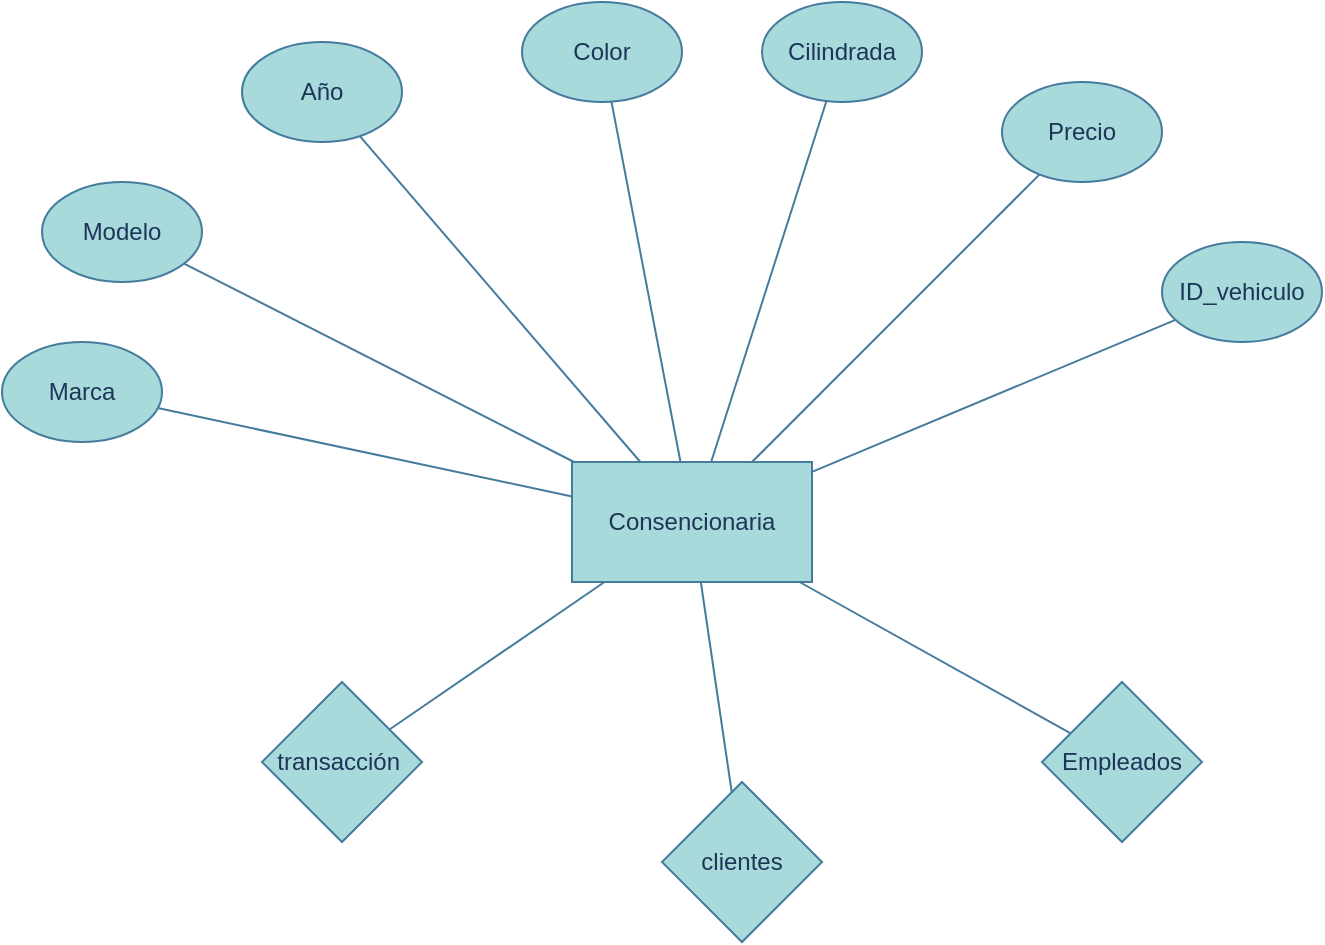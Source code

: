 <mxfile version="24.0.5" type="device" pages="3">
  <diagram id="R2lEEEUBdFMjLlhIrx00" name="Page-1">
    <mxGraphModel dx="501" dy="364" grid="1" gridSize="10" guides="1" tooltips="1" connect="1" arrows="1" fold="1" page="1" pageScale="1" pageWidth="850" pageHeight="1100" math="0" shadow="0" extFonts="Permanent Marker^https://fonts.googleapis.com/css?family=Permanent+Marker">
      <root>
        <mxCell id="0" />
        <mxCell id="1" parent="0" />
        <mxCell id="hwXEKXvdwMbYfPdyhO-o-1" value="&lt;font style=&quot;vertical-align: inherit;&quot;&gt;&lt;font style=&quot;vertical-align: inherit;&quot;&gt;&lt;font style=&quot;vertical-align: inherit;&quot;&gt;&lt;font style=&quot;vertical-align: inherit;&quot;&gt;&lt;font style=&quot;vertical-align: inherit;&quot;&gt;&lt;font style=&quot;vertical-align: inherit;&quot;&gt;&lt;font style=&quot;vertical-align: inherit;&quot;&gt;&lt;font style=&quot;vertical-align: inherit;&quot;&gt;Consencionaria&lt;/font&gt;&lt;/font&gt;&lt;/font&gt;&lt;/font&gt;&lt;/font&gt;&lt;/font&gt;&lt;br&gt;&lt;/font&gt;&lt;/font&gt;" style="rounded=0;whiteSpace=wrap;html=1;labelBackgroundColor=none;fillColor=#A8DADC;strokeColor=#457B9D;fontColor=#1D3557;" parent="1" vertex="1">
          <mxGeometry x="305" y="240" width="120" height="60" as="geometry" />
        </mxCell>
        <mxCell id="hwXEKXvdwMbYfPdyhO-o-2" value="&lt;font style=&quot;vertical-align: inherit;&quot;&gt;&lt;font style=&quot;vertical-align: inherit;&quot;&gt;Marca&lt;br&gt;&lt;/font&gt;&lt;/font&gt;" style="ellipse;whiteSpace=wrap;html=1;labelBackgroundColor=none;fillColor=#A8DADC;strokeColor=#457B9D;fontColor=#1D3557;" parent="1" vertex="1">
          <mxGeometry x="20" y="180" width="80" height="50" as="geometry" />
        </mxCell>
        <mxCell id="hwXEKXvdwMbYfPdyhO-o-3" value="&lt;font style=&quot;vertical-align: inherit;&quot;&gt;&lt;font style=&quot;vertical-align: inherit;&quot;&gt;Modelo&lt;br&gt;&lt;/font&gt;&lt;/font&gt;" style="ellipse;whiteSpace=wrap;html=1;labelBackgroundColor=none;fillColor=#A8DADC;strokeColor=#457B9D;fontColor=#1D3557;" parent="1" vertex="1">
          <mxGeometry x="40" y="100" width="80" height="50" as="geometry" />
        </mxCell>
        <mxCell id="hwXEKXvdwMbYfPdyhO-o-4" value="&lt;font style=&quot;vertical-align: inherit;&quot;&gt;&lt;font style=&quot;vertical-align: inherit;&quot;&gt;Año&lt;br&gt;&lt;/font&gt;&lt;/font&gt;" style="ellipse;whiteSpace=wrap;html=1;align=center;labelBackgroundColor=none;fillColor=#A8DADC;strokeColor=#457B9D;fontColor=#1D3557;" parent="1" vertex="1">
          <mxGeometry x="140" y="30" width="80" height="50" as="geometry" />
        </mxCell>
        <mxCell id="hwXEKXvdwMbYfPdyhO-o-5" value="&lt;font style=&quot;vertical-align: inherit;&quot;&gt;&lt;font style=&quot;vertical-align: inherit;&quot;&gt;Color&lt;br&gt;&lt;/font&gt;&lt;/font&gt;" style="ellipse;whiteSpace=wrap;html=1;labelBackgroundColor=none;fillColor=#A8DADC;strokeColor=#457B9D;fontColor=#1D3557;" parent="1" vertex="1">
          <mxGeometry x="280" y="10" width="80" height="50" as="geometry" />
        </mxCell>
        <mxCell id="hwXEKXvdwMbYfPdyhO-o-6" value="&lt;font style=&quot;vertical-align: inherit;&quot;&gt;&lt;font style=&quot;vertical-align: inherit;&quot;&gt;Cilindrada&lt;br&gt;&lt;/font&gt;&lt;/font&gt;" style="ellipse;whiteSpace=wrap;html=1;labelBackgroundColor=none;fillColor=#A8DADC;strokeColor=#457B9D;fontColor=#1D3557;" parent="1" vertex="1">
          <mxGeometry x="400" y="10" width="80" height="50" as="geometry" />
        </mxCell>
        <mxCell id="hwXEKXvdwMbYfPdyhO-o-7" value="&lt;font style=&quot;vertical-align: inherit;&quot;&gt;&lt;font style=&quot;vertical-align: inherit;&quot;&gt;Precio&lt;br&gt;&lt;/font&gt;&lt;/font&gt;" style="ellipse;whiteSpace=wrap;html=1;labelBackgroundColor=none;fillColor=#A8DADC;strokeColor=#457B9D;fontColor=#1D3557;" parent="1" vertex="1">
          <mxGeometry x="520" y="50" width="80" height="50" as="geometry" />
        </mxCell>
        <mxCell id="hwXEKXvdwMbYfPdyhO-o-8" value="&lt;font style=&quot;vertical-align: inherit;&quot;&gt;&lt;font style=&quot;vertical-align: inherit;&quot;&gt;ID_vehiculo&lt;br&gt;&lt;/font&gt;&lt;/font&gt;" style="ellipse;whiteSpace=wrap;html=1;labelBackgroundColor=none;fillColor=#A8DADC;strokeColor=#457B9D;fontColor=#1D3557;" parent="1" vertex="1">
          <mxGeometry x="600" y="130" width="80" height="50" as="geometry" />
        </mxCell>
        <mxCell id="hwXEKXvdwMbYfPdyhO-o-16" value="" style="endArrow=none;html=1;rounded=0;labelBackgroundColor=none;strokeColor=#457B9D;fontColor=default;" parent="1" source="hwXEKXvdwMbYfPdyhO-o-2" target="hwXEKXvdwMbYfPdyhO-o-1" edge="1">
          <mxGeometry width="50" height="50" relative="1" as="geometry">
            <mxPoint x="190" y="260" as="sourcePoint" />
            <mxPoint x="250" y="250" as="targetPoint" />
          </mxGeometry>
        </mxCell>
        <mxCell id="hwXEKXvdwMbYfPdyhO-o-19" value="" style="endArrow=none;html=1;rounded=0;labelBackgroundColor=none;strokeColor=#457B9D;fontColor=default;" parent="1" source="hwXEKXvdwMbYfPdyhO-o-4" target="hwXEKXvdwMbYfPdyhO-o-1" edge="1">
          <mxGeometry width="50" height="50" relative="1" as="geometry">
            <mxPoint x="240" y="140.5" as="sourcePoint" />
            <mxPoint x="356" y="169.5" as="targetPoint" />
          </mxGeometry>
        </mxCell>
        <mxCell id="hwXEKXvdwMbYfPdyhO-o-22" value="" style="endArrow=none;html=1;rounded=0;labelBackgroundColor=none;strokeColor=#457B9D;fontColor=default;" parent="1" source="hwXEKXvdwMbYfPdyhO-o-6" target="hwXEKXvdwMbYfPdyhO-o-1" edge="1">
          <mxGeometry width="50" height="50" relative="1" as="geometry">
            <mxPoint x="320" y="160" as="sourcePoint" />
            <mxPoint x="436" y="189" as="targetPoint" />
          </mxGeometry>
        </mxCell>
        <mxCell id="hwXEKXvdwMbYfPdyhO-o-23" value="" style="endArrow=none;html=1;rounded=0;labelBackgroundColor=none;strokeColor=#457B9D;fontColor=default;" parent="1" source="hwXEKXvdwMbYfPdyhO-o-1" target="hwXEKXvdwMbYfPdyhO-o-8" edge="1">
          <mxGeometry width="50" height="50" relative="1" as="geometry">
            <mxPoint x="400" y="260" as="sourcePoint" />
            <mxPoint x="516" y="289" as="targetPoint" />
          </mxGeometry>
        </mxCell>
        <mxCell id="hwXEKXvdwMbYfPdyhO-o-24" value="" style="endArrow=none;html=1;rounded=0;labelBackgroundColor=none;strokeColor=#457B9D;fontColor=default;" parent="1" source="hwXEKXvdwMbYfPdyhO-o-1" target="hwXEKXvdwMbYfPdyhO-o-7" edge="1">
          <mxGeometry width="50" height="50" relative="1" as="geometry">
            <mxPoint x="360" y="201" as="sourcePoint" />
            <mxPoint x="476" y="230" as="targetPoint" />
          </mxGeometry>
        </mxCell>
        <mxCell id="hwXEKXvdwMbYfPdyhO-o-25" value="" style="endArrow=none;html=1;rounded=0;labelBackgroundColor=none;strokeColor=#457B9D;fontColor=default;" parent="1" source="hwXEKXvdwMbYfPdyhO-o-5" target="hwXEKXvdwMbYfPdyhO-o-1" edge="1">
          <mxGeometry width="50" height="50" relative="1" as="geometry">
            <mxPoint x="250" y="110.5" as="sourcePoint" />
            <mxPoint x="366" y="139.5" as="targetPoint" />
          </mxGeometry>
        </mxCell>
        <mxCell id="hwXEKXvdwMbYfPdyhO-o-26" value="" style="endArrow=none;html=1;rounded=0;labelBackgroundColor=none;strokeColor=#457B9D;fontColor=default;" parent="1" source="hwXEKXvdwMbYfPdyhO-o-3" target="hwXEKXvdwMbYfPdyhO-o-1" edge="1">
          <mxGeometry width="50" height="50" relative="1" as="geometry">
            <mxPoint x="130" y="160" as="sourcePoint" />
            <mxPoint x="246" y="189" as="targetPoint" />
          </mxGeometry>
        </mxCell>
        <mxCell id="hwXEKXvdwMbYfPdyhO-o-27" value="transacción&amp;nbsp;" style="rhombus;whiteSpace=wrap;html=1;labelBackgroundColor=none;fillColor=#A8DADC;strokeColor=#457B9D;fontColor=#1D3557;" parent="1" vertex="1">
          <mxGeometry x="150" y="350" width="80" height="80" as="geometry" />
        </mxCell>
        <mxCell id="hwXEKXvdwMbYfPdyhO-o-29" value="clientes" style="rhombus;whiteSpace=wrap;html=1;labelBackgroundColor=none;fillColor=#A8DADC;strokeColor=#457B9D;fontColor=#1D3557;" parent="1" vertex="1">
          <mxGeometry x="350" y="400" width="80" height="80" as="geometry" />
        </mxCell>
        <mxCell id="hwXEKXvdwMbYfPdyhO-o-30" value="Empleados" style="rhombus;whiteSpace=wrap;html=1;labelBackgroundColor=none;fillColor=#A8DADC;strokeColor=#457B9D;fontColor=#1D3557;" parent="1" vertex="1">
          <mxGeometry x="540" y="350" width="80" height="80" as="geometry" />
        </mxCell>
        <mxCell id="hwXEKXvdwMbYfPdyhO-o-31" value="" style="endArrow=none;html=1;rounded=0;labelBackgroundColor=none;strokeColor=#457B9D;fontColor=default;" parent="1" source="hwXEKXvdwMbYfPdyhO-o-27" target="hwXEKXvdwMbYfPdyhO-o-1" edge="1">
          <mxGeometry width="50" height="50" relative="1" as="geometry">
            <mxPoint x="230" y="350" as="sourcePoint" />
            <mxPoint x="280" y="300" as="targetPoint" />
            <Array as="points" />
          </mxGeometry>
        </mxCell>
        <mxCell id="hwXEKXvdwMbYfPdyhO-o-33" value="" style="endArrow=none;html=1;rounded=0;labelBackgroundColor=none;strokeColor=#457B9D;fontColor=default;" parent="1" source="hwXEKXvdwMbYfPdyhO-o-29" target="hwXEKXvdwMbYfPdyhO-o-1" edge="1">
          <mxGeometry width="50" height="50" relative="1" as="geometry">
            <mxPoint x="293" y="394" as="sourcePoint" />
            <mxPoint x="400" y="320" as="targetPoint" />
            <Array as="points" />
          </mxGeometry>
        </mxCell>
        <mxCell id="hwXEKXvdwMbYfPdyhO-o-34" value="" style="endArrow=none;html=1;rounded=0;labelBackgroundColor=none;strokeColor=#457B9D;fontColor=default;" parent="1" source="hwXEKXvdwMbYfPdyhO-o-30" target="hwXEKXvdwMbYfPdyhO-o-1" edge="1">
          <mxGeometry width="50" height="50" relative="1" as="geometry">
            <mxPoint x="425" y="364" as="sourcePoint" />
            <mxPoint x="532" y="290" as="targetPoint" />
            <Array as="points" />
          </mxGeometry>
        </mxCell>
      </root>
    </mxGraphModel>
  </diagram>
  <diagram id="D9mTGrZSzXa4u72HN-Tj" name="Página-2">
    <mxGraphModel dx="1347" dy="662" grid="1" gridSize="10" guides="1" tooltips="1" connect="1" arrows="1" fold="1" page="1" pageScale="1" pageWidth="850" pageHeight="1100" math="0" shadow="0">
      <root>
        <mxCell id="0" />
        <mxCell id="1" parent="0" />
        <mxCell id="C7_fMhmRsACBIRnDQX76-1" value="Autos" style="shape=table;startSize=30;container=1;collapsible=1;childLayout=tableLayout;fixedRows=1;rowLines=0;fontStyle=1;align=center;resizeLast=1;html=1;strokeColor=#457B9D;fontColor=#1D3557;fillColor=#A8DADC;labelBackgroundColor=none;" vertex="1" parent="1">
          <mxGeometry x="10" y="40" width="280" height="500" as="geometry" />
        </mxCell>
        <mxCell id="C7_fMhmRsACBIRnDQX76-2" value="" style="shape=tableRow;horizontal=0;startSize=0;swimlaneHead=0;swimlaneBody=0;fillColor=none;collapsible=0;dropTarget=0;points=[[0,0.5],[1,0.5]];portConstraint=eastwest;top=0;left=0;right=0;bottom=1;strokeColor=#457B9D;fontColor=#1D3557;labelBackgroundColor=none;" vertex="1" parent="C7_fMhmRsACBIRnDQX76-1">
          <mxGeometry y="30" width="280" height="30" as="geometry" />
        </mxCell>
        <mxCell id="C7_fMhmRsACBIRnDQX76-3" value="PK" style="shape=partialRectangle;connectable=0;fillColor=none;top=0;left=0;bottom=0;right=0;fontStyle=1;overflow=hidden;whiteSpace=wrap;html=1;strokeColor=#457B9D;fontColor=#1D3557;labelBackgroundColor=none;" vertex="1" parent="C7_fMhmRsACBIRnDQX76-2">
          <mxGeometry width="30" height="30" as="geometry">
            <mxRectangle width="30" height="30" as="alternateBounds" />
          </mxGeometry>
        </mxCell>
        <mxCell id="C7_fMhmRsACBIRnDQX76-4" value="Autos" style="shape=partialRectangle;connectable=0;fillColor=none;top=0;left=0;bottom=0;right=0;align=left;spacingLeft=6;fontStyle=5;overflow=hidden;whiteSpace=wrap;html=1;strokeColor=#457B9D;fontColor=#1D3557;labelBackgroundColor=none;" vertex="1" parent="C7_fMhmRsACBIRnDQX76-2">
          <mxGeometry x="30" width="250" height="30" as="geometry">
            <mxRectangle width="250" height="30" as="alternateBounds" />
          </mxGeometry>
        </mxCell>
        <mxCell id="C7_fMhmRsACBIRnDQX76-5" value="" style="shape=tableRow;horizontal=0;startSize=0;swimlaneHead=0;swimlaneBody=0;fillColor=none;collapsible=0;dropTarget=0;points=[[0,0.5],[1,0.5]];portConstraint=eastwest;top=0;left=0;right=0;bottom=0;strokeColor=#457B9D;fontColor=#1D3557;labelBackgroundColor=none;" vertex="1" parent="C7_fMhmRsACBIRnDQX76-1">
          <mxGeometry y="60" width="280" height="30" as="geometry" />
        </mxCell>
        <mxCell id="C7_fMhmRsACBIRnDQX76-6" value="" style="shape=partialRectangle;connectable=0;fillColor=none;top=0;left=0;bottom=0;right=0;editable=1;overflow=hidden;whiteSpace=wrap;html=1;strokeColor=#457B9D;fontColor=#1D3557;labelBackgroundColor=none;" vertex="1" parent="C7_fMhmRsACBIRnDQX76-5">
          <mxGeometry width="30" height="30" as="geometry">
            <mxRectangle width="30" height="30" as="alternateBounds" />
          </mxGeometry>
        </mxCell>
        <mxCell id="C7_fMhmRsACBIRnDQX76-7" value="Marca VARCHAR (30) NOT NULL&amp;nbsp;" style="shape=partialRectangle;connectable=0;fillColor=none;top=0;left=0;bottom=0;right=0;align=left;spacingLeft=6;overflow=hidden;whiteSpace=wrap;html=1;strokeColor=#457B9D;fontColor=#1D3557;labelBackgroundColor=none;" vertex="1" parent="C7_fMhmRsACBIRnDQX76-5">
          <mxGeometry x="30" width="250" height="30" as="geometry">
            <mxRectangle width="250" height="30" as="alternateBounds" />
          </mxGeometry>
        </mxCell>
        <mxCell id="C7_fMhmRsACBIRnDQX76-8" value="" style="shape=tableRow;horizontal=0;startSize=0;swimlaneHead=0;swimlaneBody=0;fillColor=none;collapsible=0;dropTarget=0;points=[[0,0.5],[1,0.5]];portConstraint=eastwest;top=0;left=0;right=0;bottom=0;strokeColor=#457B9D;fontColor=#1D3557;labelBackgroundColor=none;" vertex="1" parent="C7_fMhmRsACBIRnDQX76-1">
          <mxGeometry y="90" width="280" height="30" as="geometry" />
        </mxCell>
        <mxCell id="C7_fMhmRsACBIRnDQX76-9" value="" style="shape=partialRectangle;connectable=0;fillColor=none;top=0;left=0;bottom=0;right=0;editable=1;overflow=hidden;whiteSpace=wrap;html=1;strokeColor=#457B9D;fontColor=#1D3557;labelBackgroundColor=none;" vertex="1" parent="C7_fMhmRsACBIRnDQX76-8">
          <mxGeometry width="30" height="30" as="geometry">
            <mxRectangle width="30" height="30" as="alternateBounds" />
          </mxGeometry>
        </mxCell>
        <mxCell id="C7_fMhmRsACBIRnDQX76-10" value="Modelo VARCHAR (30) NOT NULL" style="shape=partialRectangle;connectable=0;fillColor=none;top=0;left=0;bottom=0;right=0;align=left;spacingLeft=6;overflow=hidden;whiteSpace=wrap;html=1;strokeColor=#457B9D;fontColor=#1D3557;labelBackgroundColor=none;" vertex="1" parent="C7_fMhmRsACBIRnDQX76-8">
          <mxGeometry x="30" width="250" height="30" as="geometry">
            <mxRectangle width="250" height="30" as="alternateBounds" />
          </mxGeometry>
        </mxCell>
        <mxCell id="C7_fMhmRsACBIRnDQX76-11" value="" style="shape=tableRow;horizontal=0;startSize=0;swimlaneHead=0;swimlaneBody=0;fillColor=none;collapsible=0;dropTarget=0;points=[[0,0.5],[1,0.5]];portConstraint=eastwest;top=0;left=0;right=0;bottom=0;strokeColor=#457B9D;fontColor=#1D3557;labelBackgroundColor=none;" vertex="1" parent="C7_fMhmRsACBIRnDQX76-1">
          <mxGeometry y="120" width="280" height="30" as="geometry" />
        </mxCell>
        <mxCell id="C7_fMhmRsACBIRnDQX76-12" value="" style="shape=partialRectangle;connectable=0;fillColor=none;top=0;left=0;bottom=0;right=0;editable=1;overflow=hidden;whiteSpace=wrap;html=1;strokeColor=#457B9D;fontColor=#1D3557;labelBackgroundColor=none;" vertex="1" parent="C7_fMhmRsACBIRnDQX76-11">
          <mxGeometry width="30" height="30" as="geometry">
            <mxRectangle width="30" height="30" as="alternateBounds" />
          </mxGeometry>
        </mxCell>
        <mxCell id="C7_fMhmRsACBIRnDQX76-13" value="Año YEAR/SMALLINT" style="shape=partialRectangle;connectable=0;fillColor=none;top=0;left=0;bottom=0;right=0;align=left;spacingLeft=6;overflow=hidden;whiteSpace=wrap;html=1;strokeColor=#457B9D;fontColor=#1D3557;labelBackgroundColor=none;" vertex="1" parent="C7_fMhmRsACBIRnDQX76-11">
          <mxGeometry x="30" width="250" height="30" as="geometry">
            <mxRectangle width="250" height="30" as="alternateBounds" />
          </mxGeometry>
        </mxCell>
        <mxCell id="Yh5w6B4X2mvzSJqkXaAq-1" style="shape=tableRow;horizontal=0;startSize=0;swimlaneHead=0;swimlaneBody=0;fillColor=none;collapsible=0;dropTarget=0;points=[[0,0.5],[1,0.5]];portConstraint=eastwest;top=0;left=0;right=0;bottom=0;strokeColor=#457B9D;fontColor=#1D3557;labelBackgroundColor=none;" vertex="1" parent="C7_fMhmRsACBIRnDQX76-1">
          <mxGeometry y="150" width="280" height="30" as="geometry" />
        </mxCell>
        <mxCell id="Yh5w6B4X2mvzSJqkXaAq-2" style="shape=partialRectangle;connectable=0;fillColor=none;top=0;left=0;bottom=0;right=0;editable=1;overflow=hidden;whiteSpace=wrap;html=1;strokeColor=#457B9D;fontColor=#1D3557;labelBackgroundColor=none;" vertex="1" parent="Yh5w6B4X2mvzSJqkXaAq-1">
          <mxGeometry width="30" height="30" as="geometry">
            <mxRectangle width="30" height="30" as="alternateBounds" />
          </mxGeometry>
        </mxCell>
        <mxCell id="Yh5w6B4X2mvzSJqkXaAq-3" value="Tipo&amp;nbsp;VARCHAR (30) NOT NUL" style="shape=partialRectangle;connectable=0;fillColor=none;top=0;left=0;bottom=0;right=0;align=left;spacingLeft=6;overflow=hidden;whiteSpace=wrap;html=1;strokeColor=#457B9D;fontColor=#1D3557;labelBackgroundColor=none;" vertex="1" parent="Yh5w6B4X2mvzSJqkXaAq-1">
          <mxGeometry x="30" width="250" height="30" as="geometry">
            <mxRectangle width="250" height="30" as="alternateBounds" />
          </mxGeometry>
        </mxCell>
        <mxCell id="Yh5w6B4X2mvzSJqkXaAq-13" style="shape=tableRow;horizontal=0;startSize=0;swimlaneHead=0;swimlaneBody=0;fillColor=none;collapsible=0;dropTarget=0;points=[[0,0.5],[1,0.5]];portConstraint=eastwest;top=0;left=0;right=0;bottom=0;strokeColor=#457B9D;fontColor=#1D3557;labelBackgroundColor=none;" vertex="1" parent="C7_fMhmRsACBIRnDQX76-1">
          <mxGeometry y="180" width="280" height="30" as="geometry" />
        </mxCell>
        <mxCell id="Yh5w6B4X2mvzSJqkXaAq-14" style="shape=partialRectangle;connectable=0;fillColor=none;top=0;left=0;bottom=0;right=0;editable=1;overflow=hidden;whiteSpace=wrap;html=1;strokeColor=#457B9D;fontColor=#1D3557;labelBackgroundColor=none;" vertex="1" parent="Yh5w6B4X2mvzSJqkXaAq-13">
          <mxGeometry width="30" height="30" as="geometry">
            <mxRectangle width="30" height="30" as="alternateBounds" />
          </mxGeometry>
        </mxCell>
        <mxCell id="Yh5w6B4X2mvzSJqkXaAq-15" value="Color&amp;nbsp;VARCHAR (30) NOT NUL" style="shape=partialRectangle;connectable=0;fillColor=none;top=0;left=0;bottom=0;right=0;align=left;spacingLeft=6;overflow=hidden;whiteSpace=wrap;html=1;strokeColor=#457B9D;fontColor=#1D3557;labelBackgroundColor=none;" vertex="1" parent="Yh5w6B4X2mvzSJqkXaAq-13">
          <mxGeometry x="30" width="250" height="30" as="geometry">
            <mxRectangle width="250" height="30" as="alternateBounds" />
          </mxGeometry>
        </mxCell>
        <mxCell id="Yh5w6B4X2mvzSJqkXaAq-4" style="shape=tableRow;horizontal=0;startSize=0;swimlaneHead=0;swimlaneBody=0;fillColor=none;collapsible=0;dropTarget=0;points=[[0,0.5],[1,0.5]];portConstraint=eastwest;top=0;left=0;right=0;bottom=0;strokeColor=#457B9D;fontColor=#1D3557;labelBackgroundColor=none;" vertex="1" parent="C7_fMhmRsACBIRnDQX76-1">
          <mxGeometry y="210" width="280" height="30" as="geometry" />
        </mxCell>
        <mxCell id="Yh5w6B4X2mvzSJqkXaAq-5" style="shape=partialRectangle;connectable=0;fillColor=none;top=0;left=0;bottom=0;right=0;editable=1;overflow=hidden;whiteSpace=wrap;html=1;strokeColor=#457B9D;fontColor=#1D3557;labelBackgroundColor=none;" vertex="1" parent="Yh5w6B4X2mvzSJqkXaAq-4">
          <mxGeometry width="30" height="30" as="geometry">
            <mxRectangle width="30" height="30" as="alternateBounds" />
          </mxGeometry>
        </mxCell>
        <mxCell id="Yh5w6B4X2mvzSJqkXaAq-6" value="Cilindraje&amp;nbsp;VARCHAR (30) NOT NUL" style="shape=partialRectangle;connectable=0;fillColor=none;top=0;left=0;bottom=0;right=0;align=left;spacingLeft=6;overflow=hidden;whiteSpace=wrap;html=1;strokeColor=#457B9D;fontColor=#1D3557;labelBackgroundColor=none;" vertex="1" parent="Yh5w6B4X2mvzSJqkXaAq-4">
          <mxGeometry x="30" width="250" height="30" as="geometry">
            <mxRectangle width="250" height="30" as="alternateBounds" />
          </mxGeometry>
        </mxCell>
        <mxCell id="Yh5w6B4X2mvzSJqkXaAq-7" style="shape=tableRow;horizontal=0;startSize=0;swimlaneHead=0;swimlaneBody=0;fillColor=none;collapsible=0;dropTarget=0;points=[[0,0.5],[1,0.5]];portConstraint=eastwest;top=0;left=0;right=0;bottom=0;strokeColor=#457B9D;fontColor=#1D3557;labelBackgroundColor=none;" vertex="1" parent="C7_fMhmRsACBIRnDQX76-1">
          <mxGeometry y="240" width="280" height="30" as="geometry" />
        </mxCell>
        <mxCell id="Yh5w6B4X2mvzSJqkXaAq-8" style="shape=partialRectangle;connectable=0;fillColor=none;top=0;left=0;bottom=0;right=0;editable=1;overflow=hidden;whiteSpace=wrap;html=1;strokeColor=#457B9D;fontColor=#1D3557;labelBackgroundColor=none;" vertex="1" parent="Yh5w6B4X2mvzSJqkXaAq-7">
          <mxGeometry width="30" height="30" as="geometry">
            <mxRectangle width="30" height="30" as="alternateBounds" />
          </mxGeometry>
        </mxCell>
        <mxCell id="Yh5w6B4X2mvzSJqkXaAq-9" value="ID_Vehículo&amp;nbsp;VARCHAR (30) NOT NUL&amp;nbsp;" style="shape=partialRectangle;connectable=0;fillColor=none;top=0;left=0;bottom=0;right=0;align=left;spacingLeft=6;overflow=hidden;whiteSpace=wrap;html=1;strokeColor=#457B9D;fontColor=#1D3557;labelBackgroundColor=none;" vertex="1" parent="Yh5w6B4X2mvzSJqkXaAq-7">
          <mxGeometry x="30" width="250" height="30" as="geometry">
            <mxRectangle width="250" height="30" as="alternateBounds" />
          </mxGeometry>
        </mxCell>
        <mxCell id="Yh5w6B4X2mvzSJqkXaAq-16" style="shape=tableRow;horizontal=0;startSize=0;swimlaneHead=0;swimlaneBody=0;fillColor=none;collapsible=0;dropTarget=0;points=[[0,0.5],[1,0.5]];portConstraint=eastwest;top=0;left=0;right=0;bottom=0;strokeColor=#457B9D;fontColor=#1D3557;labelBackgroundColor=none;" vertex="1" parent="C7_fMhmRsACBIRnDQX76-1">
          <mxGeometry y="270" width="280" height="30" as="geometry" />
        </mxCell>
        <mxCell id="Yh5w6B4X2mvzSJqkXaAq-17" style="shape=partialRectangle;connectable=0;fillColor=none;top=0;left=0;bottom=0;right=0;editable=1;overflow=hidden;whiteSpace=wrap;html=1;strokeColor=#457B9D;fontColor=#1D3557;labelBackgroundColor=none;" vertex="1" parent="Yh5w6B4X2mvzSJqkXaAq-16">
          <mxGeometry width="30" height="30" as="geometry">
            <mxRectangle width="30" height="30" as="alternateBounds" />
          </mxGeometry>
        </mxCell>
        <mxCell id="Yh5w6B4X2mvzSJqkXaAq-18" value="Transmisión&amp;nbsp;VARCHAR (30) NOT NUL&amp;nbsp;" style="shape=partialRectangle;connectable=0;fillColor=none;top=0;left=0;bottom=0;right=0;align=left;spacingLeft=6;overflow=hidden;whiteSpace=wrap;html=1;strokeColor=#457B9D;fontColor=#1D3557;labelBackgroundColor=none;" vertex="1" parent="Yh5w6B4X2mvzSJqkXaAq-16">
          <mxGeometry x="30" width="250" height="30" as="geometry">
            <mxRectangle width="250" height="30" as="alternateBounds" />
          </mxGeometry>
        </mxCell>
        <mxCell id="Yh5w6B4X2mvzSJqkXaAq-10" style="shape=tableRow;horizontal=0;startSize=0;swimlaneHead=0;swimlaneBody=0;fillColor=none;collapsible=0;dropTarget=0;points=[[0,0.5],[1,0.5]];portConstraint=eastwest;top=0;left=0;right=0;bottom=0;strokeColor=#457B9D;fontColor=#1D3557;labelBackgroundColor=none;" vertex="1" parent="C7_fMhmRsACBIRnDQX76-1">
          <mxGeometry y="300" width="280" height="30" as="geometry" />
        </mxCell>
        <mxCell id="Yh5w6B4X2mvzSJqkXaAq-11" style="shape=partialRectangle;connectable=0;fillColor=none;top=0;left=0;bottom=0;right=0;editable=1;overflow=hidden;whiteSpace=wrap;html=1;strokeColor=#457B9D;fontColor=#1D3557;labelBackgroundColor=none;" vertex="1" parent="Yh5w6B4X2mvzSJqkXaAq-10">
          <mxGeometry width="30" height="30" as="geometry">
            <mxRectangle width="30" height="30" as="alternateBounds" />
          </mxGeometry>
        </mxCell>
        <mxCell id="Yh5w6B4X2mvzSJqkXaAq-12" value="Precio&amp;nbsp;DECIMAL o FLOAT" style="shape=partialRectangle;connectable=0;fillColor=none;top=0;left=0;bottom=0;right=0;align=left;spacingLeft=6;overflow=hidden;whiteSpace=wrap;html=1;strokeColor=#457B9D;fontColor=#1D3557;labelBackgroundColor=none;" vertex="1" parent="Yh5w6B4X2mvzSJqkXaAq-10">
          <mxGeometry x="30" width="250" height="30" as="geometry">
            <mxRectangle width="250" height="30" as="alternateBounds" />
          </mxGeometry>
        </mxCell>
        <mxCell id="pqBD-8RDNE2BtX52uhga-1" style="shape=tableRow;horizontal=0;startSize=0;swimlaneHead=0;swimlaneBody=0;fillColor=none;collapsible=0;dropTarget=0;points=[[0,0.5],[1,0.5]];portConstraint=eastwest;top=0;left=0;right=0;bottom=0;strokeColor=#457B9D;fontColor=#1D3557;labelBackgroundColor=none;" vertex="1" parent="C7_fMhmRsACBIRnDQX76-1">
          <mxGeometry y="330" width="280" height="30" as="geometry" />
        </mxCell>
        <mxCell id="pqBD-8RDNE2BtX52uhga-2" style="shape=partialRectangle;connectable=0;fillColor=none;top=0;left=0;bottom=0;right=0;editable=1;overflow=hidden;whiteSpace=wrap;html=1;strokeColor=#457B9D;fontColor=#1D3557;labelBackgroundColor=none;" vertex="1" parent="pqBD-8RDNE2BtX52uhga-1">
          <mxGeometry width="30" height="30" as="geometry">
            <mxRectangle width="30" height="30" as="alternateBounds" />
          </mxGeometry>
        </mxCell>
        <mxCell id="pqBD-8RDNE2BtX52uhga-3" value="Placa VARCHAR (30) NOT NUL" style="shape=partialRectangle;connectable=0;fillColor=none;top=0;left=0;bottom=0;right=0;align=left;spacingLeft=6;overflow=hidden;whiteSpace=wrap;html=1;strokeColor=#457B9D;fontColor=#1D3557;labelBackgroundColor=none;" vertex="1" parent="pqBD-8RDNE2BtX52uhga-1">
          <mxGeometry x="30" width="250" height="30" as="geometry">
            <mxRectangle width="250" height="30" as="alternateBounds" />
          </mxGeometry>
        </mxCell>
        <mxCell id="pqBD-8RDNE2BtX52uhga-4" style="shape=tableRow;horizontal=0;startSize=0;swimlaneHead=0;swimlaneBody=0;fillColor=none;collapsible=0;dropTarget=0;points=[[0,0.5],[1,0.5]];portConstraint=eastwest;top=0;left=0;right=0;bottom=0;strokeColor=#457B9D;fontColor=#1D3557;labelBackgroundColor=none;" vertex="1" parent="C7_fMhmRsACBIRnDQX76-1">
          <mxGeometry y="360" width="280" height="30" as="geometry" />
        </mxCell>
        <mxCell id="pqBD-8RDNE2BtX52uhga-5" style="shape=partialRectangle;connectable=0;fillColor=none;top=0;left=0;bottom=0;right=0;editable=1;overflow=hidden;whiteSpace=wrap;html=1;strokeColor=#457B9D;fontColor=#1D3557;labelBackgroundColor=none;" vertex="1" parent="pqBD-8RDNE2BtX52uhga-4">
          <mxGeometry width="30" height="30" as="geometry">
            <mxRectangle width="30" height="30" as="alternateBounds" />
          </mxGeometry>
        </mxCell>
        <mxCell id="pqBD-8RDNE2BtX52uhga-6" value="Estado VARCHAR (30) NOT NUL" style="shape=partialRectangle;connectable=0;fillColor=none;top=0;left=0;bottom=0;right=0;align=left;spacingLeft=6;overflow=hidden;whiteSpace=wrap;html=1;strokeColor=#457B9D;fontColor=#1D3557;labelBackgroundColor=none;" vertex="1" parent="pqBD-8RDNE2BtX52uhga-4">
          <mxGeometry x="30" width="250" height="30" as="geometry">
            <mxRectangle width="250" height="30" as="alternateBounds" />
          </mxGeometry>
        </mxCell>
        <mxCell id="pqBD-8RDNE2BtX52uhga-7" style="shape=tableRow;horizontal=0;startSize=0;swimlaneHead=0;swimlaneBody=0;fillColor=none;collapsible=0;dropTarget=0;points=[[0,0.5],[1,0.5]];portConstraint=eastwest;top=0;left=0;right=0;bottom=0;strokeColor=#457B9D;fontColor=#1D3557;labelBackgroundColor=none;" vertex="1" parent="C7_fMhmRsACBIRnDQX76-1">
          <mxGeometry y="390" width="280" height="30" as="geometry" />
        </mxCell>
        <mxCell id="pqBD-8RDNE2BtX52uhga-8" style="shape=partialRectangle;connectable=0;fillColor=none;top=0;left=0;bottom=0;right=0;editable=1;overflow=hidden;whiteSpace=wrap;html=1;strokeColor=#457B9D;fontColor=#1D3557;labelBackgroundColor=none;" vertex="1" parent="pqBD-8RDNE2BtX52uhga-7">
          <mxGeometry width="30" height="30" as="geometry">
            <mxRectangle width="30" height="30" as="alternateBounds" />
          </mxGeometry>
        </mxCell>
        <mxCell id="pqBD-8RDNE2BtX52uhga-9" value="Combustible VARCHAR (30) NOT NUL" style="shape=partialRectangle;connectable=0;fillColor=none;top=0;left=0;bottom=0;right=0;align=left;spacingLeft=6;overflow=hidden;whiteSpace=wrap;html=1;strokeColor=#457B9D;fontColor=#1D3557;labelBackgroundColor=none;" vertex="1" parent="pqBD-8RDNE2BtX52uhga-7">
          <mxGeometry x="30" width="250" height="30" as="geometry">
            <mxRectangle width="250" height="30" as="alternateBounds" />
          </mxGeometry>
        </mxCell>
        <mxCell id="pqBD-8RDNE2BtX52uhga-10" style="shape=tableRow;horizontal=0;startSize=0;swimlaneHead=0;swimlaneBody=0;fillColor=none;collapsible=0;dropTarget=0;points=[[0,0.5],[1,0.5]];portConstraint=eastwest;top=0;left=0;right=0;bottom=0;strokeColor=#457B9D;fontColor=#1D3557;labelBackgroundColor=none;" vertex="1" parent="C7_fMhmRsACBIRnDQX76-1">
          <mxGeometry y="420" width="280" height="30" as="geometry" />
        </mxCell>
        <mxCell id="pqBD-8RDNE2BtX52uhga-11" style="shape=partialRectangle;connectable=0;fillColor=none;top=0;left=0;bottom=0;right=0;editable=1;overflow=hidden;whiteSpace=wrap;html=1;strokeColor=#457B9D;fontColor=#1D3557;labelBackgroundColor=none;" vertex="1" parent="pqBD-8RDNE2BtX52uhga-10">
          <mxGeometry width="30" height="30" as="geometry">
            <mxRectangle width="30" height="30" as="alternateBounds" />
          </mxGeometry>
        </mxCell>
        <mxCell id="pqBD-8RDNE2BtX52uhga-12" value="Tracción VARCHAR (30) NOT NUL&amp;nbsp;" style="shape=partialRectangle;connectable=0;fillColor=none;top=0;left=0;bottom=0;right=0;align=left;spacingLeft=6;overflow=hidden;whiteSpace=wrap;html=1;strokeColor=#457B9D;fontColor=#1D3557;labelBackgroundColor=none;" vertex="1" parent="pqBD-8RDNE2BtX52uhga-10">
          <mxGeometry x="30" width="250" height="30" as="geometry">
            <mxRectangle width="250" height="30" as="alternateBounds" />
          </mxGeometry>
        </mxCell>
        <mxCell id="pqBD-8RDNE2BtX52uhga-13" style="shape=tableRow;horizontal=0;startSize=0;swimlaneHead=0;swimlaneBody=0;fillColor=none;collapsible=0;dropTarget=0;points=[[0,0.5],[1,0.5]];portConstraint=eastwest;top=0;left=0;right=0;bottom=0;strokeColor=#457B9D;fontColor=#1D3557;labelBackgroundColor=none;" vertex="1" parent="C7_fMhmRsACBIRnDQX76-1">
          <mxGeometry y="450" width="280" height="30" as="geometry" />
        </mxCell>
        <mxCell id="pqBD-8RDNE2BtX52uhga-14" style="shape=partialRectangle;connectable=0;fillColor=none;top=0;left=0;bottom=0;right=0;editable=1;overflow=hidden;whiteSpace=wrap;html=1;strokeColor=#457B9D;fontColor=#1D3557;labelBackgroundColor=none;" vertex="1" parent="pqBD-8RDNE2BtX52uhga-13">
          <mxGeometry width="30" height="30" as="geometry">
            <mxRectangle width="30" height="30" as="alternateBounds" />
          </mxGeometry>
        </mxCell>
        <mxCell id="pqBD-8RDNE2BtX52uhga-15" value="Kilometraje&amp;nbsp;INT o FLOAT" style="shape=partialRectangle;connectable=0;fillColor=none;top=0;left=0;bottom=0;right=0;align=left;spacingLeft=6;overflow=hidden;whiteSpace=wrap;html=1;strokeColor=#457B9D;fontColor=#1D3557;labelBackgroundColor=none;" vertex="1" parent="pqBD-8RDNE2BtX52uhga-13">
          <mxGeometry x="30" width="250" height="30" as="geometry">
            <mxRectangle width="250" height="30" as="alternateBounds" />
          </mxGeometry>
        </mxCell>
        <mxCell id="C7_fMhmRsACBIRnDQX76-27" value="Cliente" style="shape=table;startSize=30;container=1;collapsible=1;childLayout=tableLayout;fixedRows=1;rowLines=0;fontStyle=1;align=center;resizeLast=1;html=1;strokeColor=#457B9D;fontColor=#1D3557;fillColor=#A8DADC;labelBackgroundColor=none;" vertex="1" parent="1">
          <mxGeometry x="370" y="40" width="245" height="260" as="geometry" />
        </mxCell>
        <mxCell id="C7_fMhmRsACBIRnDQX76-28" value="" style="shape=tableRow;horizontal=0;startSize=0;swimlaneHead=0;swimlaneBody=0;fillColor=none;collapsible=0;dropTarget=0;points=[[0,0.5],[1,0.5]];portConstraint=eastwest;top=0;left=0;right=0;bottom=1;strokeColor=#457B9D;fontColor=#1D3557;labelBackgroundColor=none;" vertex="1" parent="C7_fMhmRsACBIRnDQX76-27">
          <mxGeometry y="30" width="245" height="30" as="geometry" />
        </mxCell>
        <mxCell id="C7_fMhmRsACBIRnDQX76-29" value="PK" style="shape=partialRectangle;connectable=0;fillColor=none;top=0;left=0;bottom=0;right=0;fontStyle=1;overflow=hidden;whiteSpace=wrap;html=1;strokeColor=#457B9D;fontColor=#1D3557;labelBackgroundColor=none;" vertex="1" parent="C7_fMhmRsACBIRnDQX76-28">
          <mxGeometry width="30" height="30" as="geometry">
            <mxRectangle width="30" height="30" as="alternateBounds" />
          </mxGeometry>
        </mxCell>
        <mxCell id="C7_fMhmRsACBIRnDQX76-30" value="CLIENTE VARCHAR NOT NULL" style="shape=partialRectangle;connectable=0;fillColor=none;top=0;left=0;bottom=0;right=0;align=left;spacingLeft=6;fontStyle=5;overflow=hidden;whiteSpace=wrap;html=1;strokeColor=#457B9D;fontColor=#1D3557;labelBackgroundColor=none;" vertex="1" parent="C7_fMhmRsACBIRnDQX76-28">
          <mxGeometry x="30" width="215" height="30" as="geometry">
            <mxRectangle width="215" height="30" as="alternateBounds" />
          </mxGeometry>
        </mxCell>
        <mxCell id="C7_fMhmRsACBIRnDQX76-31" value="" style="shape=tableRow;horizontal=0;startSize=0;swimlaneHead=0;swimlaneBody=0;fillColor=none;collapsible=0;dropTarget=0;points=[[0,0.5],[1,0.5]];portConstraint=eastwest;top=0;left=0;right=0;bottom=0;strokeColor=#457B9D;fontColor=#1D3557;labelBackgroundColor=none;" vertex="1" parent="C7_fMhmRsACBIRnDQX76-27">
          <mxGeometry y="60" width="245" height="30" as="geometry" />
        </mxCell>
        <mxCell id="C7_fMhmRsACBIRnDQX76-32" value="" style="shape=partialRectangle;connectable=0;fillColor=none;top=0;left=0;bottom=0;right=0;editable=1;overflow=hidden;whiteSpace=wrap;html=1;strokeColor=#457B9D;fontColor=#1D3557;labelBackgroundColor=none;" vertex="1" parent="C7_fMhmRsACBIRnDQX76-31">
          <mxGeometry width="30" height="30" as="geometry">
            <mxRectangle width="30" height="30" as="alternateBounds" />
          </mxGeometry>
        </mxCell>
        <mxCell id="C7_fMhmRsACBIRnDQX76-33" value="Nombre VARCHAR (30) NOT NULL" style="shape=partialRectangle;connectable=0;fillColor=none;top=0;left=0;bottom=0;right=0;align=left;spacingLeft=6;overflow=hidden;whiteSpace=wrap;html=1;strokeColor=#457B9D;fontColor=#1D3557;labelBackgroundColor=none;" vertex="1" parent="C7_fMhmRsACBIRnDQX76-31">
          <mxGeometry x="30" width="215" height="30" as="geometry">
            <mxRectangle width="215" height="30" as="alternateBounds" />
          </mxGeometry>
        </mxCell>
        <mxCell id="C7_fMhmRsACBIRnDQX76-34" value="" style="shape=tableRow;horizontal=0;startSize=0;swimlaneHead=0;swimlaneBody=0;fillColor=none;collapsible=0;dropTarget=0;points=[[0,0.5],[1,0.5]];portConstraint=eastwest;top=0;left=0;right=0;bottom=0;strokeColor=#457B9D;fontColor=#1D3557;labelBackgroundColor=none;" vertex="1" parent="C7_fMhmRsACBIRnDQX76-27">
          <mxGeometry y="90" width="245" height="30" as="geometry" />
        </mxCell>
        <mxCell id="C7_fMhmRsACBIRnDQX76-35" value="" style="shape=partialRectangle;connectable=0;fillColor=none;top=0;left=0;bottom=0;right=0;editable=1;overflow=hidden;whiteSpace=wrap;html=1;strokeColor=#457B9D;fontColor=#1D3557;labelBackgroundColor=none;" vertex="1" parent="C7_fMhmRsACBIRnDQX76-34">
          <mxGeometry width="30" height="30" as="geometry">
            <mxRectangle width="30" height="30" as="alternateBounds" />
          </mxGeometry>
        </mxCell>
        <mxCell id="C7_fMhmRsACBIRnDQX76-36" value="Apellido VARCHAR (30) NOT NULL" style="shape=partialRectangle;connectable=0;fillColor=none;top=0;left=0;bottom=0;right=0;align=left;spacingLeft=6;overflow=hidden;whiteSpace=wrap;html=1;strokeColor=#457B9D;fontColor=#1D3557;labelBackgroundColor=none;" vertex="1" parent="C7_fMhmRsACBIRnDQX76-34">
          <mxGeometry x="30" width="215" height="30" as="geometry">
            <mxRectangle width="215" height="30" as="alternateBounds" />
          </mxGeometry>
        </mxCell>
        <mxCell id="C7_fMhmRsACBIRnDQX76-37" value="" style="shape=tableRow;horizontal=0;startSize=0;swimlaneHead=0;swimlaneBody=0;fillColor=none;collapsible=0;dropTarget=0;points=[[0,0.5],[1,0.5]];portConstraint=eastwest;top=0;left=0;right=0;bottom=0;strokeColor=#457B9D;fontColor=#1D3557;labelBackgroundColor=none;" vertex="1" parent="C7_fMhmRsACBIRnDQX76-27">
          <mxGeometry y="120" width="245" height="30" as="geometry" />
        </mxCell>
        <mxCell id="C7_fMhmRsACBIRnDQX76-38" value="" style="shape=partialRectangle;connectable=0;fillColor=none;top=0;left=0;bottom=0;right=0;editable=1;overflow=hidden;whiteSpace=wrap;html=1;strokeColor=#457B9D;fontColor=#1D3557;labelBackgroundColor=none;" vertex="1" parent="C7_fMhmRsACBIRnDQX76-37">
          <mxGeometry width="30" height="30" as="geometry">
            <mxRectangle width="30" height="30" as="alternateBounds" />
          </mxGeometry>
        </mxCell>
        <mxCell id="C7_fMhmRsACBIRnDQX76-39" value="Telefono CHAR (10) NOT NULL" style="shape=partialRectangle;connectable=0;fillColor=none;top=0;left=0;bottom=0;right=0;align=left;spacingLeft=6;overflow=hidden;whiteSpace=wrap;html=1;strokeColor=#457B9D;fontColor=#1D3557;labelBackgroundColor=none;" vertex="1" parent="C7_fMhmRsACBIRnDQX76-37">
          <mxGeometry x="30" width="215" height="30" as="geometry">
            <mxRectangle width="215" height="30" as="alternateBounds" />
          </mxGeometry>
        </mxCell>
        <mxCell id="pqBD-8RDNE2BtX52uhga-16" style="shape=tableRow;horizontal=0;startSize=0;swimlaneHead=0;swimlaneBody=0;fillColor=none;collapsible=0;dropTarget=0;points=[[0,0.5],[1,0.5]];portConstraint=eastwest;top=0;left=0;right=0;bottom=0;strokeColor=#457B9D;fontColor=#1D3557;labelBackgroundColor=none;" vertex="1" parent="C7_fMhmRsACBIRnDQX76-27">
          <mxGeometry y="150" width="245" height="30" as="geometry" />
        </mxCell>
        <mxCell id="pqBD-8RDNE2BtX52uhga-17" style="shape=partialRectangle;connectable=0;fillColor=none;top=0;left=0;bottom=0;right=0;editable=1;overflow=hidden;whiteSpace=wrap;html=1;strokeColor=#457B9D;fontColor=#1D3557;labelBackgroundColor=none;" vertex="1" parent="pqBD-8RDNE2BtX52uhga-16">
          <mxGeometry width="30" height="30" as="geometry">
            <mxRectangle width="30" height="30" as="alternateBounds" />
          </mxGeometry>
        </mxCell>
        <mxCell id="pqBD-8RDNE2BtX52uhga-18" value="Dirección VARCHAR (30) NOT NULL" style="shape=partialRectangle;connectable=0;fillColor=none;top=0;left=0;bottom=0;right=0;align=left;spacingLeft=6;overflow=hidden;whiteSpace=wrap;html=1;strokeColor=#457B9D;fontColor=#1D3557;labelBackgroundColor=none;" vertex="1" parent="pqBD-8RDNE2BtX52uhga-16">
          <mxGeometry x="30" width="215" height="30" as="geometry">
            <mxRectangle width="215" height="30" as="alternateBounds" />
          </mxGeometry>
        </mxCell>
        <mxCell id="pqBD-8RDNE2BtX52uhga-19" style="shape=tableRow;horizontal=0;startSize=0;swimlaneHead=0;swimlaneBody=0;fillColor=none;collapsible=0;dropTarget=0;points=[[0,0.5],[1,0.5]];portConstraint=eastwest;top=0;left=0;right=0;bottom=0;strokeColor=#457B9D;fontColor=#1D3557;labelBackgroundColor=none;" vertex="1" parent="C7_fMhmRsACBIRnDQX76-27">
          <mxGeometry y="180" width="245" height="30" as="geometry" />
        </mxCell>
        <mxCell id="pqBD-8RDNE2BtX52uhga-20" style="shape=partialRectangle;connectable=0;fillColor=none;top=0;left=0;bottom=0;right=0;editable=1;overflow=hidden;whiteSpace=wrap;html=1;strokeColor=#457B9D;fontColor=#1D3557;labelBackgroundColor=none;" vertex="1" parent="pqBD-8RDNE2BtX52uhga-19">
          <mxGeometry width="30" height="30" as="geometry">
            <mxRectangle width="30" height="30" as="alternateBounds" />
          </mxGeometry>
        </mxCell>
        <mxCell id="pqBD-8RDNE2BtX52uhga-21" value="Correo VARCHAR (30) NOT NULL" style="shape=partialRectangle;connectable=0;fillColor=none;top=0;left=0;bottom=0;right=0;align=left;spacingLeft=6;overflow=hidden;whiteSpace=wrap;html=1;strokeColor=#457B9D;fontColor=#1D3557;labelBackgroundColor=none;" vertex="1" parent="pqBD-8RDNE2BtX52uhga-19">
          <mxGeometry x="30" width="215" height="30" as="geometry">
            <mxRectangle width="215" height="30" as="alternateBounds" />
          </mxGeometry>
        </mxCell>
        <mxCell id="pqBD-8RDNE2BtX52uhga-22" style="shape=tableRow;horizontal=0;startSize=0;swimlaneHead=0;swimlaneBody=0;fillColor=none;collapsible=0;dropTarget=0;points=[[0,0.5],[1,0.5]];portConstraint=eastwest;top=0;left=0;right=0;bottom=0;strokeColor=#457B9D;fontColor=#1D3557;labelBackgroundColor=none;" vertex="1" parent="C7_fMhmRsACBIRnDQX76-27">
          <mxGeometry y="210" width="245" height="30" as="geometry" />
        </mxCell>
        <mxCell id="pqBD-8RDNE2BtX52uhga-23" style="shape=partialRectangle;connectable=0;fillColor=none;top=0;left=0;bottom=0;right=0;editable=1;overflow=hidden;whiteSpace=wrap;html=1;strokeColor=#457B9D;fontColor=#1D3557;labelBackgroundColor=none;" vertex="1" parent="pqBD-8RDNE2BtX52uhga-22">
          <mxGeometry width="30" height="30" as="geometry">
            <mxRectangle width="30" height="30" as="alternateBounds" />
          </mxGeometry>
        </mxCell>
        <mxCell id="pqBD-8RDNE2BtX52uhga-24" value="ID_Cliente VARCHAR (30) o INT" style="shape=partialRectangle;connectable=0;fillColor=none;top=0;left=0;bottom=0;right=0;align=left;spacingLeft=6;overflow=hidden;whiteSpace=wrap;html=1;strokeColor=#457B9D;fontColor=#1D3557;labelBackgroundColor=none;" vertex="1" parent="pqBD-8RDNE2BtX52uhga-22">
          <mxGeometry x="30" width="215" height="30" as="geometry">
            <mxRectangle width="215" height="30" as="alternateBounds" />
          </mxGeometry>
        </mxCell>
        <mxCell id="l-pXptMvfE_MSxw8Rbip-1" value="Empleado" style="shape=table;startSize=30;container=1;collapsible=1;childLayout=tableLayout;fixedRows=1;rowLines=0;fontStyle=1;align=center;resizeLast=1;html=1;strokeColor=#457B9D;fontColor=#1D3557;fillColor=#A8DADC;labelBackgroundColor=none;" vertex="1" parent="1">
          <mxGeometry x="670" y="40" width="270" height="210" as="geometry" />
        </mxCell>
        <mxCell id="l-pXptMvfE_MSxw8Rbip-2" value="" style="shape=tableRow;horizontal=0;startSize=0;swimlaneHead=0;swimlaneBody=0;fillColor=none;collapsible=0;dropTarget=0;points=[[0,0.5],[1,0.5]];portConstraint=eastwest;top=0;left=0;right=0;bottom=1;strokeColor=#457B9D;fontColor=#1D3557;labelBackgroundColor=none;" vertex="1" parent="l-pXptMvfE_MSxw8Rbip-1">
          <mxGeometry y="30" width="270" height="30" as="geometry" />
        </mxCell>
        <mxCell id="l-pXptMvfE_MSxw8Rbip-3" value="PK" style="shape=partialRectangle;connectable=0;fillColor=none;top=0;left=0;bottom=0;right=0;fontStyle=1;overflow=hidden;whiteSpace=wrap;html=1;strokeColor=#457B9D;fontColor=#1D3557;labelBackgroundColor=none;" vertex="1" parent="l-pXptMvfE_MSxw8Rbip-2">
          <mxGeometry width="30" height="30" as="geometry">
            <mxRectangle width="30" height="30" as="alternateBounds" />
          </mxGeometry>
        </mxCell>
        <mxCell id="l-pXptMvfE_MSxw8Rbip-4" value="EMPLEADO VARCHAR NOT NULL" style="shape=partialRectangle;connectable=0;fillColor=none;top=0;left=0;bottom=0;right=0;align=left;spacingLeft=6;fontStyle=5;overflow=hidden;whiteSpace=wrap;html=1;strokeColor=#457B9D;fontColor=#1D3557;labelBackgroundColor=none;" vertex="1" parent="l-pXptMvfE_MSxw8Rbip-2">
          <mxGeometry x="30" width="240" height="30" as="geometry">
            <mxRectangle width="240" height="30" as="alternateBounds" />
          </mxGeometry>
        </mxCell>
        <mxCell id="l-pXptMvfE_MSxw8Rbip-5" value="" style="shape=tableRow;horizontal=0;startSize=0;swimlaneHead=0;swimlaneBody=0;fillColor=none;collapsible=0;dropTarget=0;points=[[0,0.5],[1,0.5]];portConstraint=eastwest;top=0;left=0;right=0;bottom=0;strokeColor=#457B9D;fontColor=#1D3557;labelBackgroundColor=none;" vertex="1" parent="l-pXptMvfE_MSxw8Rbip-1">
          <mxGeometry y="60" width="270" height="30" as="geometry" />
        </mxCell>
        <mxCell id="l-pXptMvfE_MSxw8Rbip-6" value="" style="shape=partialRectangle;connectable=0;fillColor=none;top=0;left=0;bottom=0;right=0;editable=1;overflow=hidden;whiteSpace=wrap;html=1;strokeColor=#457B9D;fontColor=#1D3557;labelBackgroundColor=none;" vertex="1" parent="l-pXptMvfE_MSxw8Rbip-5">
          <mxGeometry width="30" height="30" as="geometry">
            <mxRectangle width="30" height="30" as="alternateBounds" />
          </mxGeometry>
        </mxCell>
        <mxCell id="l-pXptMvfE_MSxw8Rbip-7" value="Nombre VARCHAR (30) NOT NULL" style="shape=partialRectangle;connectable=0;fillColor=none;top=0;left=0;bottom=0;right=0;align=left;spacingLeft=6;overflow=hidden;whiteSpace=wrap;html=1;strokeColor=#457B9D;fontColor=#1D3557;labelBackgroundColor=none;" vertex="1" parent="l-pXptMvfE_MSxw8Rbip-5">
          <mxGeometry x="30" width="240" height="30" as="geometry">
            <mxRectangle width="240" height="30" as="alternateBounds" />
          </mxGeometry>
        </mxCell>
        <mxCell id="l-pXptMvfE_MSxw8Rbip-8" value="" style="shape=tableRow;horizontal=0;startSize=0;swimlaneHead=0;swimlaneBody=0;fillColor=none;collapsible=0;dropTarget=0;points=[[0,0.5],[1,0.5]];portConstraint=eastwest;top=0;left=0;right=0;bottom=0;strokeColor=#457B9D;fontColor=#1D3557;labelBackgroundColor=none;" vertex="1" parent="l-pXptMvfE_MSxw8Rbip-1">
          <mxGeometry y="90" width="270" height="30" as="geometry" />
        </mxCell>
        <mxCell id="l-pXptMvfE_MSxw8Rbip-9" value="" style="shape=partialRectangle;connectable=0;fillColor=none;top=0;left=0;bottom=0;right=0;editable=1;overflow=hidden;whiteSpace=wrap;html=1;strokeColor=#457B9D;fontColor=#1D3557;labelBackgroundColor=none;" vertex="1" parent="l-pXptMvfE_MSxw8Rbip-8">
          <mxGeometry width="30" height="30" as="geometry">
            <mxRectangle width="30" height="30" as="alternateBounds" />
          </mxGeometry>
        </mxCell>
        <mxCell id="l-pXptMvfE_MSxw8Rbip-10" value="Dirección VARCHAR (30) NOT NULL&amp;nbsp;" style="shape=partialRectangle;connectable=0;fillColor=none;top=0;left=0;bottom=0;right=0;align=left;spacingLeft=6;overflow=hidden;whiteSpace=wrap;html=1;strokeColor=#457B9D;fontColor=#1D3557;labelBackgroundColor=none;" vertex="1" parent="l-pXptMvfE_MSxw8Rbip-8">
          <mxGeometry x="30" width="240" height="30" as="geometry">
            <mxRectangle width="240" height="30" as="alternateBounds" />
          </mxGeometry>
        </mxCell>
        <mxCell id="bZXC04Hq-c2jGRqJvjqI-1" style="shape=tableRow;horizontal=0;startSize=0;swimlaneHead=0;swimlaneBody=0;fillColor=none;collapsible=0;dropTarget=0;points=[[0,0.5],[1,0.5]];portConstraint=eastwest;top=0;left=0;right=0;bottom=0;strokeColor=#457B9D;fontColor=#1D3557;labelBackgroundColor=none;" vertex="1" parent="l-pXptMvfE_MSxw8Rbip-1">
          <mxGeometry y="120" width="270" height="30" as="geometry" />
        </mxCell>
        <mxCell id="bZXC04Hq-c2jGRqJvjqI-2" style="shape=partialRectangle;connectable=0;fillColor=none;top=0;left=0;bottom=0;right=0;editable=1;overflow=hidden;whiteSpace=wrap;html=1;strokeColor=#457B9D;fontColor=#1D3557;labelBackgroundColor=none;" vertex="1" parent="bZXC04Hq-c2jGRqJvjqI-1">
          <mxGeometry width="30" height="30" as="geometry">
            <mxRectangle width="30" height="30" as="alternateBounds" />
          </mxGeometry>
        </mxCell>
        <mxCell id="bZXC04Hq-c2jGRqJvjqI-3" value="Correo VARCHAR (30) NOT NULL" style="shape=partialRectangle;connectable=0;fillColor=none;top=0;left=0;bottom=0;right=0;align=left;spacingLeft=6;overflow=hidden;whiteSpace=wrap;html=1;strokeColor=#457B9D;fontColor=#1D3557;labelBackgroundColor=none;" vertex="1" parent="bZXC04Hq-c2jGRqJvjqI-1">
          <mxGeometry x="30" width="240" height="30" as="geometry">
            <mxRectangle width="240" height="30" as="alternateBounds" />
          </mxGeometry>
        </mxCell>
        <mxCell id="l-pXptMvfE_MSxw8Rbip-11" value="" style="shape=tableRow;horizontal=0;startSize=0;swimlaneHead=0;swimlaneBody=0;fillColor=none;collapsible=0;dropTarget=0;points=[[0,0.5],[1,0.5]];portConstraint=eastwest;top=0;left=0;right=0;bottom=0;strokeColor=#457B9D;fontColor=#1D3557;labelBackgroundColor=none;" vertex="1" parent="l-pXptMvfE_MSxw8Rbip-1">
          <mxGeometry y="150" width="270" height="30" as="geometry" />
        </mxCell>
        <mxCell id="l-pXptMvfE_MSxw8Rbip-12" value="" style="shape=partialRectangle;connectable=0;fillColor=none;top=0;left=0;bottom=0;right=0;editable=1;overflow=hidden;whiteSpace=wrap;html=1;strokeColor=#457B9D;fontColor=#1D3557;labelBackgroundColor=none;" vertex="1" parent="l-pXptMvfE_MSxw8Rbip-11">
          <mxGeometry width="30" height="30" as="geometry">
            <mxRectangle width="30" height="30" as="alternateBounds" />
          </mxGeometry>
        </mxCell>
        <mxCell id="l-pXptMvfE_MSxw8Rbip-13" value="Telefono CHAR (10) NOT NULL" style="shape=partialRectangle;connectable=0;fillColor=none;top=0;left=0;bottom=0;right=0;align=left;spacingLeft=6;overflow=hidden;whiteSpace=wrap;html=1;strokeColor=#457B9D;fontColor=#1D3557;labelBackgroundColor=none;" vertex="1" parent="l-pXptMvfE_MSxw8Rbip-11">
          <mxGeometry x="30" width="240" height="30" as="geometry">
            <mxRectangle width="240" height="30" as="alternateBounds" />
          </mxGeometry>
        </mxCell>
        <mxCell id="bZXC04Hq-c2jGRqJvjqI-4" style="shape=tableRow;horizontal=0;startSize=0;swimlaneHead=0;swimlaneBody=0;fillColor=none;collapsible=0;dropTarget=0;points=[[0,0.5],[1,0.5]];portConstraint=eastwest;top=0;left=0;right=0;bottom=0;strokeColor=#457B9D;fontColor=#1D3557;labelBackgroundColor=none;" vertex="1" parent="l-pXptMvfE_MSxw8Rbip-1">
          <mxGeometry y="180" width="270" height="30" as="geometry" />
        </mxCell>
        <mxCell id="bZXC04Hq-c2jGRqJvjqI-5" style="shape=partialRectangle;connectable=0;fillColor=none;top=0;left=0;bottom=0;right=0;editable=1;overflow=hidden;whiteSpace=wrap;html=1;strokeColor=#457B9D;fontColor=#1D3557;labelBackgroundColor=none;" vertex="1" parent="bZXC04Hq-c2jGRqJvjqI-4">
          <mxGeometry width="30" height="30" as="geometry">
            <mxRectangle width="30" height="30" as="alternateBounds" />
          </mxGeometry>
        </mxCell>
        <mxCell id="bZXC04Hq-c2jGRqJvjqI-6" value="ID_Empleado VARCHAR (30) O INT" style="shape=partialRectangle;connectable=0;fillColor=none;top=0;left=0;bottom=0;right=0;align=left;spacingLeft=6;overflow=hidden;whiteSpace=wrap;html=1;strokeColor=#457B9D;fontColor=#1D3557;labelBackgroundColor=none;" vertex="1" parent="bZXC04Hq-c2jGRqJvjqI-4">
          <mxGeometry x="30" width="240" height="30" as="geometry">
            <mxRectangle width="240" height="30" as="alternateBounds" />
          </mxGeometry>
        </mxCell>
        <mxCell id="bZXC04Hq-c2jGRqJvjqI-27" value="Auto_Vendido" style="shape=table;startSize=30;container=1;collapsible=1;childLayout=tableLayout;fixedRows=1;rowLines=0;fontStyle=1;align=center;resizeLast=1;html=1;strokeColor=#457B9D;fontColor=#1D3557;fillColor=#A8DADC;labelBackgroundColor=none;" vertex="1" parent="1">
          <mxGeometry x="670" y="300" width="310" height="270" as="geometry" />
        </mxCell>
        <mxCell id="bZXC04Hq-c2jGRqJvjqI-28" value="" style="shape=tableRow;horizontal=0;startSize=0;swimlaneHead=0;swimlaneBody=0;fillColor=none;collapsible=0;dropTarget=0;points=[[0,0.5],[1,0.5]];portConstraint=eastwest;top=0;left=0;right=0;bottom=1;strokeColor=#457B9D;fontColor=#1D3557;labelBackgroundColor=none;" vertex="1" parent="bZXC04Hq-c2jGRqJvjqI-27">
          <mxGeometry y="30" width="310" height="30" as="geometry" />
        </mxCell>
        <mxCell id="bZXC04Hq-c2jGRqJvjqI-29" value="PK" style="shape=partialRectangle;connectable=0;fillColor=none;top=0;left=0;bottom=0;right=0;fontStyle=1;overflow=hidden;whiteSpace=wrap;html=1;strokeColor=#457B9D;fontColor=#1D3557;labelBackgroundColor=none;" vertex="1" parent="bZXC04Hq-c2jGRqJvjqI-28">
          <mxGeometry width="30" height="30" as="geometry">
            <mxRectangle width="30" height="30" as="alternateBounds" />
          </mxGeometry>
        </mxCell>
        <mxCell id="bZXC04Hq-c2jGRqJvjqI-30" value="Auto_Vendido VARCHAR NOT NULL" style="shape=partialRectangle;connectable=0;fillColor=none;top=0;left=0;bottom=0;right=0;align=left;spacingLeft=6;fontStyle=5;overflow=hidden;whiteSpace=wrap;html=1;strokeColor=#457B9D;fontColor=#1D3557;labelBackgroundColor=none;" vertex="1" parent="bZXC04Hq-c2jGRqJvjqI-28">
          <mxGeometry x="30" width="280" height="30" as="geometry">
            <mxRectangle width="280" height="30" as="alternateBounds" />
          </mxGeometry>
        </mxCell>
        <mxCell id="bZXC04Hq-c2jGRqJvjqI-31" value="" style="shape=tableRow;horizontal=0;startSize=0;swimlaneHead=0;swimlaneBody=0;fillColor=none;collapsible=0;dropTarget=0;points=[[0,0.5],[1,0.5]];portConstraint=eastwest;top=0;left=0;right=0;bottom=0;strokeColor=#457B9D;fontColor=#1D3557;labelBackgroundColor=none;" vertex="1" parent="bZXC04Hq-c2jGRqJvjqI-27">
          <mxGeometry y="60" width="310" height="30" as="geometry" />
        </mxCell>
        <mxCell id="bZXC04Hq-c2jGRqJvjqI-32" value="" style="shape=partialRectangle;connectable=0;fillColor=none;top=0;left=0;bottom=0;right=0;editable=1;overflow=hidden;whiteSpace=wrap;html=1;strokeColor=#457B9D;fontColor=#1D3557;labelBackgroundColor=none;" vertex="1" parent="bZXC04Hq-c2jGRqJvjqI-31">
          <mxGeometry width="30" height="30" as="geometry">
            <mxRectangle width="30" height="30" as="alternateBounds" />
          </mxGeometry>
        </mxCell>
        <mxCell id="bZXC04Hq-c2jGRqJvjqI-33" value="ID_venta&amp;nbsp;VARCHAR (15) o INT" style="shape=partialRectangle;connectable=0;fillColor=none;top=0;left=0;bottom=0;right=0;align=left;spacingLeft=6;overflow=hidden;whiteSpace=wrap;html=1;strokeColor=#457B9D;fontColor=#1D3557;labelBackgroundColor=none;" vertex="1" parent="bZXC04Hq-c2jGRqJvjqI-31">
          <mxGeometry x="30" width="280" height="30" as="geometry">
            <mxRectangle width="280" height="30" as="alternateBounds" />
          </mxGeometry>
        </mxCell>
        <mxCell id="bZXC04Hq-c2jGRqJvjqI-34" value="" style="shape=tableRow;horizontal=0;startSize=0;swimlaneHead=0;swimlaneBody=0;fillColor=none;collapsible=0;dropTarget=0;points=[[0,0.5],[1,0.5]];portConstraint=eastwest;top=0;left=0;right=0;bottom=0;strokeColor=#457B9D;fontColor=#1D3557;labelBackgroundColor=none;" vertex="1" parent="bZXC04Hq-c2jGRqJvjqI-27">
          <mxGeometry y="90" width="310" height="30" as="geometry" />
        </mxCell>
        <mxCell id="bZXC04Hq-c2jGRqJvjqI-35" value="" style="shape=partialRectangle;connectable=0;fillColor=none;top=0;left=0;bottom=0;right=0;editable=1;overflow=hidden;whiteSpace=wrap;html=1;strokeColor=#457B9D;fontColor=#1D3557;labelBackgroundColor=none;" vertex="1" parent="bZXC04Hq-c2jGRqJvjqI-34">
          <mxGeometry width="30" height="30" as="geometry">
            <mxRectangle width="30" height="30" as="alternateBounds" />
          </mxGeometry>
        </mxCell>
        <mxCell id="bZXC04Hq-c2jGRqJvjqI-36" value="ID_auto&amp;nbsp;VARCHAR (15) o INT" style="shape=partialRectangle;connectable=0;fillColor=none;top=0;left=0;bottom=0;right=0;align=left;spacingLeft=6;overflow=hidden;whiteSpace=wrap;html=1;strokeColor=#457B9D;fontColor=#1D3557;labelBackgroundColor=none;" vertex="1" parent="bZXC04Hq-c2jGRqJvjqI-34">
          <mxGeometry x="30" width="280" height="30" as="geometry">
            <mxRectangle width="280" height="30" as="alternateBounds" />
          </mxGeometry>
        </mxCell>
        <mxCell id="bZXC04Hq-c2jGRqJvjqI-37" value="" style="shape=tableRow;horizontal=0;startSize=0;swimlaneHead=0;swimlaneBody=0;fillColor=none;collapsible=0;dropTarget=0;points=[[0,0.5],[1,0.5]];portConstraint=eastwest;top=0;left=0;right=0;bottom=0;strokeColor=#457B9D;fontColor=#1D3557;labelBackgroundColor=none;" vertex="1" parent="bZXC04Hq-c2jGRqJvjqI-27">
          <mxGeometry y="120" width="310" height="30" as="geometry" />
        </mxCell>
        <mxCell id="bZXC04Hq-c2jGRqJvjqI-38" value="" style="shape=partialRectangle;connectable=0;fillColor=none;top=0;left=0;bottom=0;right=0;editable=1;overflow=hidden;whiteSpace=wrap;html=1;strokeColor=#457B9D;fontColor=#1D3557;labelBackgroundColor=none;" vertex="1" parent="bZXC04Hq-c2jGRqJvjqI-37">
          <mxGeometry width="30" height="30" as="geometry">
            <mxRectangle width="30" height="30" as="alternateBounds" />
          </mxGeometry>
        </mxCell>
        <mxCell id="bZXC04Hq-c2jGRqJvjqI-39" value="ID_propietario&amp;nbsp;VARCHAR (18) o INT" style="shape=partialRectangle;connectable=0;fillColor=none;top=0;left=0;bottom=0;right=0;align=left;spacingLeft=6;overflow=hidden;whiteSpace=wrap;html=1;strokeColor=#457B9D;fontColor=#1D3557;labelBackgroundColor=none;" vertex="1" parent="bZXC04Hq-c2jGRqJvjqI-37">
          <mxGeometry x="30" width="280" height="30" as="geometry">
            <mxRectangle width="280" height="30" as="alternateBounds" />
          </mxGeometry>
        </mxCell>
        <mxCell id="bZXC04Hq-c2jGRqJvjqI-40" style="shape=tableRow;horizontal=0;startSize=0;swimlaneHead=0;swimlaneBody=0;fillColor=none;collapsible=0;dropTarget=0;points=[[0,0.5],[1,0.5]];portConstraint=eastwest;top=0;left=0;right=0;bottom=0;strokeColor=#457B9D;fontColor=#1D3557;labelBackgroundColor=none;" vertex="1" parent="bZXC04Hq-c2jGRqJvjqI-27">
          <mxGeometry y="150" width="310" height="30" as="geometry" />
        </mxCell>
        <mxCell id="bZXC04Hq-c2jGRqJvjqI-41" style="shape=partialRectangle;connectable=0;fillColor=none;top=0;left=0;bottom=0;right=0;editable=1;overflow=hidden;whiteSpace=wrap;html=1;strokeColor=#457B9D;fontColor=#1D3557;labelBackgroundColor=none;" vertex="1" parent="bZXC04Hq-c2jGRqJvjqI-40">
          <mxGeometry width="30" height="30" as="geometry">
            <mxRectangle width="30" height="30" as="alternateBounds" />
          </mxGeometry>
        </mxCell>
        <mxCell id="bZXC04Hq-c2jGRqJvjqI-42" value="ID_concesionario&amp;nbsp;VARCHAR (30) o INT&amp;nbsp;" style="shape=partialRectangle;connectable=0;fillColor=none;top=0;left=0;bottom=0;right=0;align=left;spacingLeft=6;overflow=hidden;whiteSpace=wrap;html=1;strokeColor=#457B9D;fontColor=#1D3557;labelBackgroundColor=none;" vertex="1" parent="bZXC04Hq-c2jGRqJvjqI-40">
          <mxGeometry x="30" width="280" height="30" as="geometry">
            <mxRectangle width="280" height="30" as="alternateBounds" />
          </mxGeometry>
        </mxCell>
        <mxCell id="bZXC04Hq-c2jGRqJvjqI-43" style="shape=tableRow;horizontal=0;startSize=0;swimlaneHead=0;swimlaneBody=0;fillColor=none;collapsible=0;dropTarget=0;points=[[0,0.5],[1,0.5]];portConstraint=eastwest;top=0;left=0;right=0;bottom=0;strokeColor=#457B9D;fontColor=#1D3557;labelBackgroundColor=none;" vertex="1" parent="bZXC04Hq-c2jGRqJvjqI-27">
          <mxGeometry y="180" width="310" height="30" as="geometry" />
        </mxCell>
        <mxCell id="bZXC04Hq-c2jGRqJvjqI-44" style="shape=partialRectangle;connectable=0;fillColor=none;top=0;left=0;bottom=0;right=0;editable=1;overflow=hidden;whiteSpace=wrap;html=1;strokeColor=#457B9D;fontColor=#1D3557;labelBackgroundColor=none;" vertex="1" parent="bZXC04Hq-c2jGRqJvjqI-43">
          <mxGeometry width="30" height="30" as="geometry">
            <mxRectangle width="30" height="30" as="alternateBounds" />
          </mxGeometry>
        </mxCell>
        <mxCell id="bZXC04Hq-c2jGRqJvjqI-45" value="Fecha_venta&amp;nbsp;DATE o DATETIME" style="shape=partialRectangle;connectable=0;fillColor=none;top=0;left=0;bottom=0;right=0;align=left;spacingLeft=6;overflow=hidden;whiteSpace=wrap;html=1;strokeColor=#457B9D;fontColor=#1D3557;labelBackgroundColor=none;" vertex="1" parent="bZXC04Hq-c2jGRqJvjqI-43">
          <mxGeometry x="30" width="280" height="30" as="geometry">
            <mxRectangle width="280" height="30" as="alternateBounds" />
          </mxGeometry>
        </mxCell>
        <mxCell id="bZXC04Hq-c2jGRqJvjqI-46" style="shape=tableRow;horizontal=0;startSize=0;swimlaneHead=0;swimlaneBody=0;fillColor=none;collapsible=0;dropTarget=0;points=[[0,0.5],[1,0.5]];portConstraint=eastwest;top=0;left=0;right=0;bottom=0;strokeColor=#457B9D;fontColor=#1D3557;labelBackgroundColor=none;" vertex="1" parent="bZXC04Hq-c2jGRqJvjqI-27">
          <mxGeometry y="210" width="310" height="30" as="geometry" />
        </mxCell>
        <mxCell id="bZXC04Hq-c2jGRqJvjqI-47" style="shape=partialRectangle;connectable=0;fillColor=none;top=0;left=0;bottom=0;right=0;editable=1;overflow=hidden;whiteSpace=wrap;html=1;strokeColor=#457B9D;fontColor=#1D3557;labelBackgroundColor=none;" vertex="1" parent="bZXC04Hq-c2jGRqJvjqI-46">
          <mxGeometry width="30" height="30" as="geometry">
            <mxRectangle width="30" height="30" as="alternateBounds" />
          </mxGeometry>
        </mxCell>
        <mxCell id="bZXC04Hq-c2jGRqJvjqI-48" value="Precio_venta&amp;nbsp;DECIMAL o FLOAT" style="shape=partialRectangle;connectable=0;fillColor=none;top=0;left=0;bottom=0;right=0;align=left;spacingLeft=6;overflow=hidden;whiteSpace=wrap;html=1;strokeColor=#457B9D;fontColor=#1D3557;labelBackgroundColor=none;" vertex="1" parent="bZXC04Hq-c2jGRqJvjqI-46">
          <mxGeometry x="30" width="280" height="30" as="geometry">
            <mxRectangle width="280" height="30" as="alternateBounds" />
          </mxGeometry>
        </mxCell>
        <mxCell id="bZXC04Hq-c2jGRqJvjqI-49" style="shape=tableRow;horizontal=0;startSize=0;swimlaneHead=0;swimlaneBody=0;fillColor=none;collapsible=0;dropTarget=0;points=[[0,0.5],[1,0.5]];portConstraint=eastwest;top=0;left=0;right=0;bottom=0;strokeColor=#457B9D;fontColor=#1D3557;labelBackgroundColor=none;" vertex="1" parent="bZXC04Hq-c2jGRqJvjqI-27">
          <mxGeometry y="240" width="310" height="30" as="geometry" />
        </mxCell>
        <mxCell id="bZXC04Hq-c2jGRqJvjqI-50" style="shape=partialRectangle;connectable=0;fillColor=none;top=0;left=0;bottom=0;right=0;editable=1;overflow=hidden;whiteSpace=wrap;html=1;strokeColor=#457B9D;fontColor=#1D3557;labelBackgroundColor=none;" vertex="1" parent="bZXC04Hq-c2jGRqJvjqI-49">
          <mxGeometry width="30" height="30" as="geometry">
            <mxRectangle width="30" height="30" as="alternateBounds" />
          </mxGeometry>
        </mxCell>
        <mxCell id="bZXC04Hq-c2jGRqJvjqI-51" value="Método_pago&amp;nbsp;VARCHAR (30) NOT NULL" style="shape=partialRectangle;connectable=0;fillColor=none;top=0;left=0;bottom=0;right=0;align=left;spacingLeft=6;overflow=hidden;whiteSpace=wrap;html=1;strokeColor=#457B9D;fontColor=#1D3557;labelBackgroundColor=none;" vertex="1" parent="bZXC04Hq-c2jGRqJvjqI-49">
          <mxGeometry x="30" width="280" height="30" as="geometry">
            <mxRectangle width="280" height="30" as="alternateBounds" />
          </mxGeometry>
        </mxCell>
        <mxCell id="PpLDFNkMnOmm3cyy4uUJ-1" value="" style="endArrow=classic;startArrow=classic;html=1;rounded=0;strokeColor=#457B9D;fontColor=default;fillColor=#A8DADC;entryX=0;entryY=0.5;entryDx=0;entryDy=0;exitX=1;exitY=0.5;exitDx=0;exitDy=0;labelBackgroundColor=none;" edge="1" parent="1" source="Yh5w6B4X2mvzSJqkXaAq-16" target="bZXC04Hq-c2jGRqJvjqI-34">
          <mxGeometry width="50" height="50" relative="1" as="geometry">
            <mxPoint x="375" y="370" as="sourcePoint" />
            <mxPoint x="425" y="320" as="targetPoint" />
            <Array as="points">
              <mxPoint x="405" y="380" />
            </Array>
          </mxGeometry>
        </mxCell>
        <mxCell id="PpLDFNkMnOmm3cyy4uUJ-2" value="" style="endArrow=classic;startArrow=classic;html=1;rounded=0;strokeColor=#457B9D;fontColor=default;fillColor=#A8DADC;entryX=0;entryY=0.5;entryDx=0;entryDy=0;exitX=1;exitY=0.5;exitDx=0;exitDy=0;labelBackgroundColor=none;" edge="1" parent="1" source="pqBD-8RDNE2BtX52uhga-16" target="l-pXptMvfE_MSxw8Rbip-11">
          <mxGeometry width="50" height="50" relative="1" as="geometry">
            <mxPoint x="570" y="270" as="sourcePoint" />
            <mxPoint x="620" y="220" as="targetPoint" />
          </mxGeometry>
        </mxCell>
      </root>
    </mxGraphModel>
  </diagram>
  <diagram id="w6ke--J9gS69V7Lauif4" name="Página-3">
    <mxGraphModel dx="501" dy="364" grid="1" gridSize="10" guides="1" tooltips="1" connect="1" arrows="1" fold="1" page="1" pageScale="1" pageWidth="850" pageHeight="1100" math="0" shadow="0">
      <root>
        <mxCell id="0" />
        <mxCell id="1" parent="0" />
      </root>
    </mxGraphModel>
  </diagram>
</mxfile>

